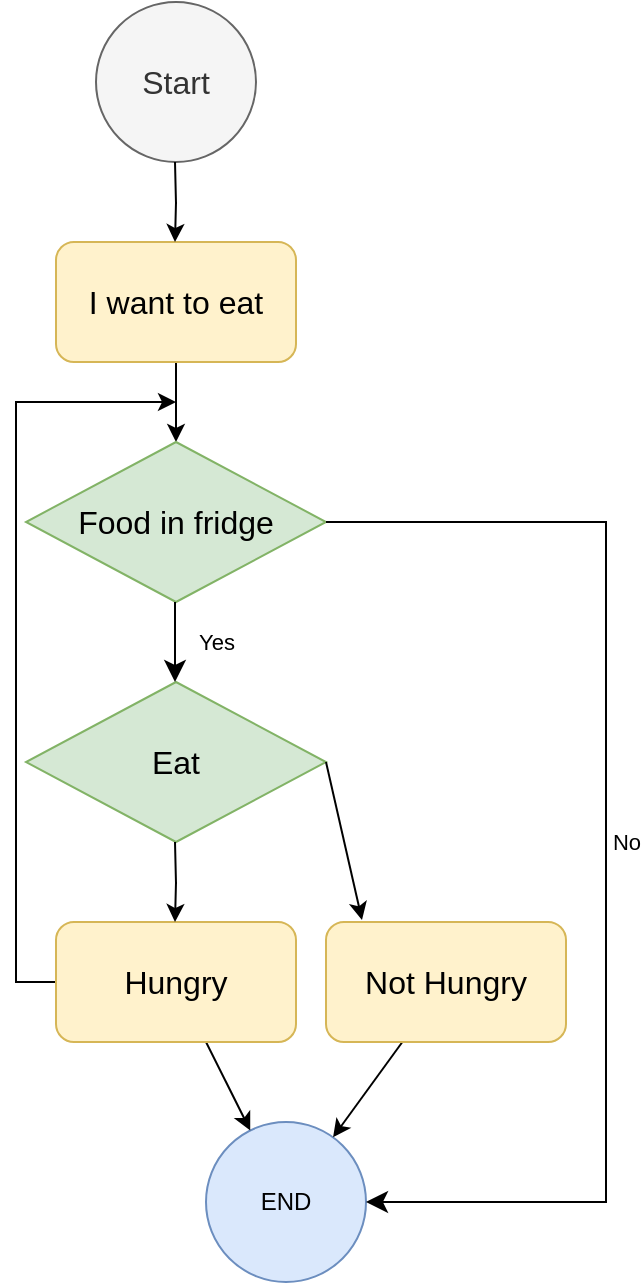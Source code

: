 <mxfile version="19.0.1" type="device"><diagram id="C5RBs43oDa-KdzZeNtuy" name="Page-1"><mxGraphModel dx="1355" dy="1962" grid="1" gridSize="10" guides="1" tooltips="1" connect="1" arrows="1" fold="1" page="1" pageScale="1" pageWidth="827" pageHeight="1169" background="#ffffff" math="0" shadow="0"><root><mxCell id="WIyWlLk6GJQsqaUBKTNV-0"/><mxCell id="WIyWlLk6GJQsqaUBKTNV-1" parent="WIyWlLk6GJQsqaUBKTNV-0"/><mxCell id="_ijr-BcT2QvfaAAX6-gg-0" value="&lt;font style=&quot;font-size: 16px;&quot;&gt;Start&lt;/font&gt;" style="ellipse;whiteSpace=wrap;html=1;aspect=fixed;fillColor=#f5f5f5;fontColor=#333333;strokeColor=#666666;" vertex="1" parent="WIyWlLk6GJQsqaUBKTNV-1"><mxGeometry x="65" y="-40" width="80" height="80" as="geometry"/></mxCell><mxCell id="_ijr-BcT2QvfaAAX6-gg-1" value="END" style="ellipse;whiteSpace=wrap;html=1;aspect=fixed;fillColor=#dae8fc;strokeColor=#6c8ebf;" vertex="1" parent="WIyWlLk6GJQsqaUBKTNV-1"><mxGeometry x="120" y="520" width="80" height="80" as="geometry"/></mxCell><mxCell id="_ijr-BcT2QvfaAAX6-gg-14" value="" style="edgeStyle=orthogonalEdgeStyle;rounded=0;orthogonalLoop=1;jettySize=auto;html=1;fontSize=16;" edge="1" parent="WIyWlLk6GJQsqaUBKTNV-1" source="_ijr-BcT2QvfaAAX6-gg-3" target="_ijr-BcT2QvfaAAX6-gg-9"><mxGeometry relative="1" as="geometry"/></mxCell><mxCell id="_ijr-BcT2QvfaAAX6-gg-3" value="I want to eat" style="rounded=1;whiteSpace=wrap;html=1;fontSize=16;fillColor=#fff2cc;strokeColor=#d6b656;" vertex="1" parent="WIyWlLk6GJQsqaUBKTNV-1"><mxGeometry x="45" y="80" width="120" height="60" as="geometry"/></mxCell><mxCell id="_ijr-BcT2QvfaAAX6-gg-9" value="Food in fridge" style="rhombus;whiteSpace=wrap;html=1;fontSize=16;fillColor=#d5e8d4;strokeColor=#82b366;" vertex="1" parent="WIyWlLk6GJQsqaUBKTNV-1"><mxGeometry x="30" y="180" width="150" height="80" as="geometry"/></mxCell><mxCell id="_ijr-BcT2QvfaAAX6-gg-11" value="Eat" style="rhombus;whiteSpace=wrap;html=1;fontSize=16;fillColor=#d5e8d4;strokeColor=#82b366;" vertex="1" parent="WIyWlLk6GJQsqaUBKTNV-1"><mxGeometry x="30" y="300" width="150" height="80" as="geometry"/></mxCell><mxCell id="_ijr-BcT2QvfaAAX6-gg-16" value="" style="edgeStyle=orthogonalEdgeStyle;rounded=0;orthogonalLoop=1;jettySize=auto;html=1;fontSize=16;endArrow=classic;endFill=1;" edge="1" parent="WIyWlLk6GJQsqaUBKTNV-1"><mxGeometry relative="1" as="geometry"><mxPoint x="104.5" y="40" as="sourcePoint"/><mxPoint x="104.5" y="80" as="targetPoint"/></mxGeometry></mxCell><mxCell id="_ijr-BcT2QvfaAAX6-gg-17" value="Yes" style="rounded=0;html=1;jettySize=auto;orthogonalLoop=1;fontSize=11;endArrow=classic;endFill=1;endSize=8;strokeWidth=1;shadow=0;labelBackgroundColor=none;edgeStyle=orthogonalEdgeStyle;" edge="1" parent="WIyWlLk6GJQsqaUBKTNV-1"><mxGeometry y="20" relative="1" as="geometry"><mxPoint as="offset"/><mxPoint x="104.5" y="260" as="sourcePoint"/><mxPoint x="104.5" y="300" as="targetPoint"/><Array as="points"><mxPoint x="105" y="280"/><mxPoint x="105" y="280"/></Array></mxGeometry></mxCell><mxCell id="_ijr-BcT2QvfaAAX6-gg-21" value="No" style="edgeStyle=orthogonalEdgeStyle;rounded=0;html=1;jettySize=auto;orthogonalLoop=1;fontSize=11;endArrow=classic;endFill=1;endSize=8;strokeWidth=1;shadow=0;labelBackgroundColor=none;entryX=1;entryY=0.5;entryDx=0;entryDy=0;" edge="1" parent="WIyWlLk6GJQsqaUBKTNV-1" source="_ijr-BcT2QvfaAAX6-gg-9" target="_ijr-BcT2QvfaAAX6-gg-1"><mxGeometry y="10" relative="1" as="geometry"><mxPoint as="offset"/><mxPoint x="320" y="219.5" as="sourcePoint"/><mxPoint x="360" y="420" as="targetPoint"/><Array as="points"><mxPoint x="320" y="220"/><mxPoint x="320" y="560"/></Array></mxGeometry></mxCell><mxCell id="_ijr-BcT2QvfaAAX6-gg-34" style="edgeStyle=none;rounded=0;orthogonalLoop=1;jettySize=auto;html=1;fontSize=16;endArrow=classic;endFill=1;" edge="1" parent="WIyWlLk6GJQsqaUBKTNV-1" source="_ijr-BcT2QvfaAAX6-gg-26" target="_ijr-BcT2QvfaAAX6-gg-1"><mxGeometry relative="1" as="geometry"/></mxCell><mxCell id="_ijr-BcT2QvfaAAX6-gg-35" style="edgeStyle=orthogonalEdgeStyle;rounded=0;orthogonalLoop=1;jettySize=auto;html=1;exitX=0;exitY=0.5;exitDx=0;exitDy=0;fontSize=16;endArrow=classic;endFill=1;" edge="1" parent="WIyWlLk6GJQsqaUBKTNV-1" source="_ijr-BcT2QvfaAAX6-gg-26"><mxGeometry relative="1" as="geometry"><mxPoint x="105" y="160" as="targetPoint"/><Array as="points"><mxPoint x="25" y="450"/><mxPoint x="25" y="160"/></Array></mxGeometry></mxCell><mxCell id="_ijr-BcT2QvfaAAX6-gg-26" value="Hungry" style="rounded=1;whiteSpace=wrap;html=1;fontSize=16;fillColor=#fff2cc;strokeColor=#d6b656;" vertex="1" parent="WIyWlLk6GJQsqaUBKTNV-1"><mxGeometry x="45" y="420" width="120" height="60" as="geometry"/></mxCell><mxCell id="_ijr-BcT2QvfaAAX6-gg-32" value="" style="edgeStyle=none;rounded=0;orthogonalLoop=1;jettySize=auto;html=1;fontSize=16;endArrow=classic;endFill=1;" edge="1" parent="WIyWlLk6GJQsqaUBKTNV-1" source="_ijr-BcT2QvfaAAX6-gg-30" target="_ijr-BcT2QvfaAAX6-gg-1"><mxGeometry relative="1" as="geometry"/></mxCell><mxCell id="_ijr-BcT2QvfaAAX6-gg-30" value="Not Hungry" style="rounded=1;whiteSpace=wrap;html=1;fontSize=16;fillColor=#fff2cc;strokeColor=#d6b656;" vertex="1" parent="WIyWlLk6GJQsqaUBKTNV-1"><mxGeometry x="180" y="420" width="120" height="60" as="geometry"/></mxCell><mxCell id="_ijr-BcT2QvfaAAX6-gg-33" value="" style="rounded=0;html=1;jettySize=auto;orthogonalLoop=1;fontSize=11;endArrow=classic;endFill=1;strokeWidth=1;shadow=0;labelBackgroundColor=none;exitX=1;exitY=0.5;exitDx=0;exitDy=0;entryX=0.15;entryY=-0.017;entryDx=0;entryDy=0;entryPerimeter=0;" edge="1" parent="WIyWlLk6GJQsqaUBKTNV-1" source="_ijr-BcT2QvfaAAX6-gg-11" target="_ijr-BcT2QvfaAAX6-gg-30"><mxGeometry y="10" relative="1" as="geometry"><mxPoint as="offset"/><mxPoint x="510" y="230" as="sourcePoint"/><mxPoint x="260" y="340" as="targetPoint"/></mxGeometry></mxCell><mxCell id="_ijr-BcT2QvfaAAX6-gg-36" value="" style="edgeStyle=orthogonalEdgeStyle;rounded=0;orthogonalLoop=1;jettySize=auto;html=1;fontSize=16;endArrow=classic;endFill=1;" edge="1" parent="WIyWlLk6GJQsqaUBKTNV-1"><mxGeometry relative="1" as="geometry"><mxPoint x="104.5" y="380" as="sourcePoint"/><mxPoint x="104.5" y="420" as="targetPoint"/></mxGeometry></mxCell></root></mxGraphModel></diagram></mxfile>
